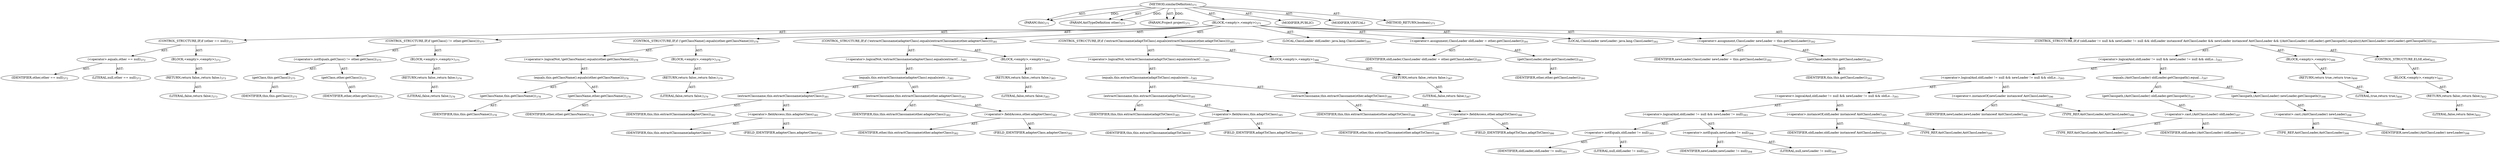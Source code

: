 digraph "similarDefinition" {  
"111669149712" [label = <(METHOD,similarDefinition)<SUB>371</SUB>> ]
"115964117003" [label = <(PARAM,this)<SUB>371</SUB>> ]
"115964117024" [label = <(PARAM,AntTypeDefinition other)<SUB>371</SUB>> ]
"115964117025" [label = <(PARAM,Project project)<SUB>371</SUB>> ]
"25769803835" [label = <(BLOCK,&lt;empty&gt;,&lt;empty&gt;)<SUB>371</SUB>> ]
"47244640294" [label = <(CONTROL_STRUCTURE,IF,if (other == null))<SUB>372</SUB>> ]
"30064771264" [label = <(&lt;operator&gt;.equals,other == null)<SUB>372</SUB>> ]
"68719476903" [label = <(IDENTIFIER,other,other == null)<SUB>372</SUB>> ]
"90194313267" [label = <(LITERAL,null,other == null)<SUB>372</SUB>> ]
"25769803836" [label = <(BLOCK,&lt;empty&gt;,&lt;empty&gt;)<SUB>372</SUB>> ]
"146028888088" [label = <(RETURN,return false;,return false;)<SUB>373</SUB>> ]
"90194313268" [label = <(LITERAL,false,return false;)<SUB>373</SUB>> ]
"47244640295" [label = <(CONTROL_STRUCTURE,IF,if (getClass() != other.getClass()))<SUB>375</SUB>> ]
"30064771265" [label = <(&lt;operator&gt;.notEquals,getClass() != other.getClass())<SUB>375</SUB>> ]
"30064771266" [label = <(getClass,this.getClass())<SUB>375</SUB>> ]
"68719476756" [label = <(IDENTIFIER,this,this.getClass())<SUB>375</SUB>> ]
"30064771267" [label = <(getClass,other.getClass())<SUB>375</SUB>> ]
"68719476904" [label = <(IDENTIFIER,other,other.getClass())<SUB>375</SUB>> ]
"25769803837" [label = <(BLOCK,&lt;empty&gt;,&lt;empty&gt;)<SUB>375</SUB>> ]
"146028888089" [label = <(RETURN,return false;,return false;)<SUB>376</SUB>> ]
"90194313269" [label = <(LITERAL,false,return false;)<SUB>376</SUB>> ]
"47244640296" [label = <(CONTROL_STRUCTURE,IF,if (!getClassName().equals(other.getClassName())))<SUB>378</SUB>> ]
"30064771268" [label = <(&lt;operator&gt;.logicalNot,!getClassName().equals(other.getClassName()))<SUB>378</SUB>> ]
"30064771269" [label = <(equals,this.getClassName().equals(other.getClassName()))<SUB>378</SUB>> ]
"30064771270" [label = <(getClassName,this.getClassName())<SUB>378</SUB>> ]
"68719476757" [label = <(IDENTIFIER,this,this.getClassName())<SUB>378</SUB>> ]
"30064771271" [label = <(getClassName,other.getClassName())<SUB>378</SUB>> ]
"68719476905" [label = <(IDENTIFIER,other,other.getClassName())<SUB>378</SUB>> ]
"25769803838" [label = <(BLOCK,&lt;empty&gt;,&lt;empty&gt;)<SUB>378</SUB>> ]
"146028888090" [label = <(RETURN,return false;,return false;)<SUB>379</SUB>> ]
"90194313270" [label = <(LITERAL,false,return false;)<SUB>379</SUB>> ]
"47244640297" [label = <(CONTROL_STRUCTURE,IF,if (!extractClassname(adapterClass).equals(extractClassname(other.adapterClass))))<SUB>381</SUB>> ]
"30064771272" [label = <(&lt;operator&gt;.logicalNot,!extractClassname(adapterClass).equals(extractC...)<SUB>381</SUB>> ]
"30064771273" [label = <(equals,this.extractClassname(adapterClass).equals(extr...)<SUB>381</SUB>> ]
"30064771274" [label = <(extractClassname,this.extractClassname(adapterClass))<SUB>381</SUB>> ]
"68719476759" [label = <(IDENTIFIER,this,this.extractClassname(adapterClass))<SUB>381</SUB>> ]
"30064771275" [label = <(&lt;operator&gt;.fieldAccess,this.adapterClass)<SUB>381</SUB>> ]
"68719476906" [label = <(IDENTIFIER,this,this.extractClassname(adapterClass))> ]
"55834574900" [label = <(FIELD_IDENTIFIER,adapterClass,adapterClass)<SUB>381</SUB>> ]
"30064771276" [label = <(extractClassname,this.extractClassname(other.adapterClass))<SUB>382</SUB>> ]
"68719476758" [label = <(IDENTIFIER,this,this.extractClassname(other.adapterClass))<SUB>382</SUB>> ]
"30064771277" [label = <(&lt;operator&gt;.fieldAccess,other.adapterClass)<SUB>382</SUB>> ]
"68719476907" [label = <(IDENTIFIER,other,this.extractClassname(other.adapterClass))<SUB>382</SUB>> ]
"55834574901" [label = <(FIELD_IDENTIFIER,adapterClass,adapterClass)<SUB>382</SUB>> ]
"25769803839" [label = <(BLOCK,&lt;empty&gt;,&lt;empty&gt;)<SUB>382</SUB>> ]
"146028888091" [label = <(RETURN,return false;,return false;)<SUB>383</SUB>> ]
"90194313271" [label = <(LITERAL,false,return false;)<SUB>383</SUB>> ]
"47244640298" [label = <(CONTROL_STRUCTURE,IF,if (!extractClassname(adaptToClass).equals(extractClassname(other.adaptToClass))))<SUB>385</SUB>> ]
"30064771278" [label = <(&lt;operator&gt;.logicalNot,!extractClassname(adaptToClass).equals(extractC...)<SUB>385</SUB>> ]
"30064771279" [label = <(equals,this.extractClassname(adaptToClass).equals(extr...)<SUB>385</SUB>> ]
"30064771280" [label = <(extractClassname,this.extractClassname(adaptToClass))<SUB>385</SUB>> ]
"68719476761" [label = <(IDENTIFIER,this,this.extractClassname(adaptToClass))<SUB>385</SUB>> ]
"30064771281" [label = <(&lt;operator&gt;.fieldAccess,this.adaptToClass)<SUB>385</SUB>> ]
"68719476908" [label = <(IDENTIFIER,this,this.extractClassname(adaptToClass))> ]
"55834574902" [label = <(FIELD_IDENTIFIER,adaptToClass,adaptToClass)<SUB>385</SUB>> ]
"30064771282" [label = <(extractClassname,this.extractClassname(other.adaptToClass))<SUB>386</SUB>> ]
"68719476760" [label = <(IDENTIFIER,this,this.extractClassname(other.adaptToClass))<SUB>386</SUB>> ]
"30064771283" [label = <(&lt;operator&gt;.fieldAccess,other.adaptToClass)<SUB>386</SUB>> ]
"68719476909" [label = <(IDENTIFIER,other,this.extractClassname(other.adaptToClass))<SUB>386</SUB>> ]
"55834574903" [label = <(FIELD_IDENTIFIER,adaptToClass,adaptToClass)<SUB>386</SUB>> ]
"25769803840" [label = <(BLOCK,&lt;empty&gt;,&lt;empty&gt;)<SUB>386</SUB>> ]
"146028888092" [label = <(RETURN,return false;,return false;)<SUB>387</SUB>> ]
"90194313272" [label = <(LITERAL,false,return false;)<SUB>387</SUB>> ]
"94489280528" [label = <(LOCAL,ClassLoader oldLoader: java.lang.ClassLoader)<SUB>391</SUB>> ]
"30064771284" [label = <(&lt;operator&gt;.assignment,ClassLoader oldLoader = other.getClassLoader())<SUB>391</SUB>> ]
"68719476910" [label = <(IDENTIFIER,oldLoader,ClassLoader oldLoader = other.getClassLoader())<SUB>391</SUB>> ]
"30064771285" [label = <(getClassLoader,other.getClassLoader())<SUB>391</SUB>> ]
"68719476911" [label = <(IDENTIFIER,other,other.getClassLoader())<SUB>391</SUB>> ]
"94489280529" [label = <(LOCAL,ClassLoader newLoader: java.lang.ClassLoader)<SUB>392</SUB>> ]
"30064771286" [label = <(&lt;operator&gt;.assignment,ClassLoader newLoader = this.getClassLoader())<SUB>392</SUB>> ]
"68719476912" [label = <(IDENTIFIER,newLoader,ClassLoader newLoader = this.getClassLoader())<SUB>392</SUB>> ]
"30064771287" [label = <(getClassLoader,this.getClassLoader())<SUB>392</SUB>> ]
"68719476762" [label = <(IDENTIFIER,this,this.getClassLoader())<SUB>392</SUB>> ]
"47244640299" [label = <(CONTROL_STRUCTURE,IF,if (oldLoader != null &amp;&amp; newLoader != null &amp;&amp; oldLoader instanceof AntClassLoader &amp;&amp; newLoader instanceof AntClassLoader &amp;&amp; ((AntClassLoader) oldLoader).getClasspath().equals(((AntClassLoader) newLoader).getClasspath())))<SUB>393</SUB>> ]
"30064771288" [label = <(&lt;operator&gt;.logicalAnd,oldLoader != null &amp;&amp; newLoader != null &amp;&amp; oldLo...)<SUB>393</SUB>> ]
"30064771289" [label = <(&lt;operator&gt;.logicalAnd,oldLoader != null &amp;&amp; newLoader != null &amp;&amp; oldLo...)<SUB>393</SUB>> ]
"30064771290" [label = <(&lt;operator&gt;.logicalAnd,oldLoader != null &amp;&amp; newLoader != null &amp;&amp; oldLo...)<SUB>393</SUB>> ]
"30064771291" [label = <(&lt;operator&gt;.logicalAnd,oldLoader != null &amp;&amp; newLoader != null)<SUB>393</SUB>> ]
"30064771292" [label = <(&lt;operator&gt;.notEquals,oldLoader != null)<SUB>393</SUB>> ]
"68719476913" [label = <(IDENTIFIER,oldLoader,oldLoader != null)<SUB>393</SUB>> ]
"90194313273" [label = <(LITERAL,null,oldLoader != null)<SUB>393</SUB>> ]
"30064771293" [label = <(&lt;operator&gt;.notEquals,newLoader != null)<SUB>394</SUB>> ]
"68719476914" [label = <(IDENTIFIER,newLoader,newLoader != null)<SUB>394</SUB>> ]
"90194313274" [label = <(LITERAL,null,newLoader != null)<SUB>394</SUB>> ]
"30064771294" [label = <(&lt;operator&gt;.instanceOf,oldLoader instanceof AntClassLoader)<SUB>395</SUB>> ]
"68719476915" [label = <(IDENTIFIER,oldLoader,oldLoader instanceof AntClassLoader)<SUB>395</SUB>> ]
"180388626434" [label = <(TYPE_REF,AntClassLoader,AntClassLoader)<SUB>395</SUB>> ]
"30064771295" [label = <(&lt;operator&gt;.instanceOf,newLoader instanceof AntClassLoader)<SUB>396</SUB>> ]
"68719476916" [label = <(IDENTIFIER,newLoader,newLoader instanceof AntClassLoader)<SUB>396</SUB>> ]
"180388626435" [label = <(TYPE_REF,AntClassLoader,AntClassLoader)<SUB>396</SUB>> ]
"30064771296" [label = <(equals,(AntClassLoader) oldLoader.getClasspath().equal...)<SUB>397</SUB>> ]
"30064771297" [label = <(getClasspath,(AntClassLoader) oldLoader.getClasspath())<SUB>397</SUB>> ]
"30064771298" [label = <(&lt;operator&gt;.cast,(AntClassLoader) oldLoader)<SUB>397</SUB>> ]
"180388626436" [label = <(TYPE_REF,AntClassLoader,AntClassLoader)<SUB>397</SUB>> ]
"68719476917" [label = <(IDENTIFIER,oldLoader,(AntClassLoader) oldLoader)<SUB>397</SUB>> ]
"30064771299" [label = <(getClasspath,(AntClassLoader) newLoader.getClasspath())<SUB>398</SUB>> ]
"30064771300" [label = <(&lt;operator&gt;.cast,(AntClassLoader) newLoader)<SUB>398</SUB>> ]
"180388626437" [label = <(TYPE_REF,AntClassLoader,AntClassLoader)<SUB>398</SUB>> ]
"68719476918" [label = <(IDENTIFIER,newLoader,(AntClassLoader) newLoader)<SUB>398</SUB>> ]
"25769803841" [label = <(BLOCK,&lt;empty&gt;,&lt;empty&gt;)<SUB>399</SUB>> ]
"146028888093" [label = <(RETURN,return true;,return true;)<SUB>400</SUB>> ]
"90194313275" [label = <(LITERAL,true,return true;)<SUB>400</SUB>> ]
"47244640300" [label = <(CONTROL_STRUCTURE,ELSE,else)<SUB>401</SUB>> ]
"25769803842" [label = <(BLOCK,&lt;empty&gt;,&lt;empty&gt;)<SUB>401</SUB>> ]
"146028888094" [label = <(RETURN,return false;,return false;)<SUB>402</SUB>> ]
"90194313276" [label = <(LITERAL,false,return false;)<SUB>402</SUB>> ]
"133143986214" [label = <(MODIFIER,PUBLIC)> ]
"133143986215" [label = <(MODIFIER,VIRTUAL)> ]
"128849018896" [label = <(METHOD_RETURN,boolean)<SUB>371</SUB>> ]
  "111669149712" -> "115964117003"  [ label = "AST: "] 
  "111669149712" -> "115964117024"  [ label = "AST: "] 
  "111669149712" -> "115964117025"  [ label = "AST: "] 
  "111669149712" -> "25769803835"  [ label = "AST: "] 
  "111669149712" -> "133143986214"  [ label = "AST: "] 
  "111669149712" -> "133143986215"  [ label = "AST: "] 
  "111669149712" -> "128849018896"  [ label = "AST: "] 
  "25769803835" -> "47244640294"  [ label = "AST: "] 
  "25769803835" -> "47244640295"  [ label = "AST: "] 
  "25769803835" -> "47244640296"  [ label = "AST: "] 
  "25769803835" -> "47244640297"  [ label = "AST: "] 
  "25769803835" -> "47244640298"  [ label = "AST: "] 
  "25769803835" -> "94489280528"  [ label = "AST: "] 
  "25769803835" -> "30064771284"  [ label = "AST: "] 
  "25769803835" -> "94489280529"  [ label = "AST: "] 
  "25769803835" -> "30064771286"  [ label = "AST: "] 
  "25769803835" -> "47244640299"  [ label = "AST: "] 
  "47244640294" -> "30064771264"  [ label = "AST: "] 
  "47244640294" -> "25769803836"  [ label = "AST: "] 
  "30064771264" -> "68719476903"  [ label = "AST: "] 
  "30064771264" -> "90194313267"  [ label = "AST: "] 
  "25769803836" -> "146028888088"  [ label = "AST: "] 
  "146028888088" -> "90194313268"  [ label = "AST: "] 
  "47244640295" -> "30064771265"  [ label = "AST: "] 
  "47244640295" -> "25769803837"  [ label = "AST: "] 
  "30064771265" -> "30064771266"  [ label = "AST: "] 
  "30064771265" -> "30064771267"  [ label = "AST: "] 
  "30064771266" -> "68719476756"  [ label = "AST: "] 
  "30064771267" -> "68719476904"  [ label = "AST: "] 
  "25769803837" -> "146028888089"  [ label = "AST: "] 
  "146028888089" -> "90194313269"  [ label = "AST: "] 
  "47244640296" -> "30064771268"  [ label = "AST: "] 
  "47244640296" -> "25769803838"  [ label = "AST: "] 
  "30064771268" -> "30064771269"  [ label = "AST: "] 
  "30064771269" -> "30064771270"  [ label = "AST: "] 
  "30064771269" -> "30064771271"  [ label = "AST: "] 
  "30064771270" -> "68719476757"  [ label = "AST: "] 
  "30064771271" -> "68719476905"  [ label = "AST: "] 
  "25769803838" -> "146028888090"  [ label = "AST: "] 
  "146028888090" -> "90194313270"  [ label = "AST: "] 
  "47244640297" -> "30064771272"  [ label = "AST: "] 
  "47244640297" -> "25769803839"  [ label = "AST: "] 
  "30064771272" -> "30064771273"  [ label = "AST: "] 
  "30064771273" -> "30064771274"  [ label = "AST: "] 
  "30064771273" -> "30064771276"  [ label = "AST: "] 
  "30064771274" -> "68719476759"  [ label = "AST: "] 
  "30064771274" -> "30064771275"  [ label = "AST: "] 
  "30064771275" -> "68719476906"  [ label = "AST: "] 
  "30064771275" -> "55834574900"  [ label = "AST: "] 
  "30064771276" -> "68719476758"  [ label = "AST: "] 
  "30064771276" -> "30064771277"  [ label = "AST: "] 
  "30064771277" -> "68719476907"  [ label = "AST: "] 
  "30064771277" -> "55834574901"  [ label = "AST: "] 
  "25769803839" -> "146028888091"  [ label = "AST: "] 
  "146028888091" -> "90194313271"  [ label = "AST: "] 
  "47244640298" -> "30064771278"  [ label = "AST: "] 
  "47244640298" -> "25769803840"  [ label = "AST: "] 
  "30064771278" -> "30064771279"  [ label = "AST: "] 
  "30064771279" -> "30064771280"  [ label = "AST: "] 
  "30064771279" -> "30064771282"  [ label = "AST: "] 
  "30064771280" -> "68719476761"  [ label = "AST: "] 
  "30064771280" -> "30064771281"  [ label = "AST: "] 
  "30064771281" -> "68719476908"  [ label = "AST: "] 
  "30064771281" -> "55834574902"  [ label = "AST: "] 
  "30064771282" -> "68719476760"  [ label = "AST: "] 
  "30064771282" -> "30064771283"  [ label = "AST: "] 
  "30064771283" -> "68719476909"  [ label = "AST: "] 
  "30064771283" -> "55834574903"  [ label = "AST: "] 
  "25769803840" -> "146028888092"  [ label = "AST: "] 
  "146028888092" -> "90194313272"  [ label = "AST: "] 
  "30064771284" -> "68719476910"  [ label = "AST: "] 
  "30064771284" -> "30064771285"  [ label = "AST: "] 
  "30064771285" -> "68719476911"  [ label = "AST: "] 
  "30064771286" -> "68719476912"  [ label = "AST: "] 
  "30064771286" -> "30064771287"  [ label = "AST: "] 
  "30064771287" -> "68719476762"  [ label = "AST: "] 
  "47244640299" -> "30064771288"  [ label = "AST: "] 
  "47244640299" -> "25769803841"  [ label = "AST: "] 
  "47244640299" -> "47244640300"  [ label = "AST: "] 
  "30064771288" -> "30064771289"  [ label = "AST: "] 
  "30064771288" -> "30064771296"  [ label = "AST: "] 
  "30064771289" -> "30064771290"  [ label = "AST: "] 
  "30064771289" -> "30064771295"  [ label = "AST: "] 
  "30064771290" -> "30064771291"  [ label = "AST: "] 
  "30064771290" -> "30064771294"  [ label = "AST: "] 
  "30064771291" -> "30064771292"  [ label = "AST: "] 
  "30064771291" -> "30064771293"  [ label = "AST: "] 
  "30064771292" -> "68719476913"  [ label = "AST: "] 
  "30064771292" -> "90194313273"  [ label = "AST: "] 
  "30064771293" -> "68719476914"  [ label = "AST: "] 
  "30064771293" -> "90194313274"  [ label = "AST: "] 
  "30064771294" -> "68719476915"  [ label = "AST: "] 
  "30064771294" -> "180388626434"  [ label = "AST: "] 
  "30064771295" -> "68719476916"  [ label = "AST: "] 
  "30064771295" -> "180388626435"  [ label = "AST: "] 
  "30064771296" -> "30064771297"  [ label = "AST: "] 
  "30064771296" -> "30064771299"  [ label = "AST: "] 
  "30064771297" -> "30064771298"  [ label = "AST: "] 
  "30064771298" -> "180388626436"  [ label = "AST: "] 
  "30064771298" -> "68719476917"  [ label = "AST: "] 
  "30064771299" -> "30064771300"  [ label = "AST: "] 
  "30064771300" -> "180388626437"  [ label = "AST: "] 
  "30064771300" -> "68719476918"  [ label = "AST: "] 
  "25769803841" -> "146028888093"  [ label = "AST: "] 
  "146028888093" -> "90194313275"  [ label = "AST: "] 
  "47244640300" -> "25769803842"  [ label = "AST: "] 
  "25769803842" -> "146028888094"  [ label = "AST: "] 
  "146028888094" -> "90194313276"  [ label = "AST: "] 
  "111669149712" -> "115964117003"  [ label = "DDG: "] 
  "111669149712" -> "115964117024"  [ label = "DDG: "] 
  "111669149712" -> "115964117025"  [ label = "DDG: "] 
}
